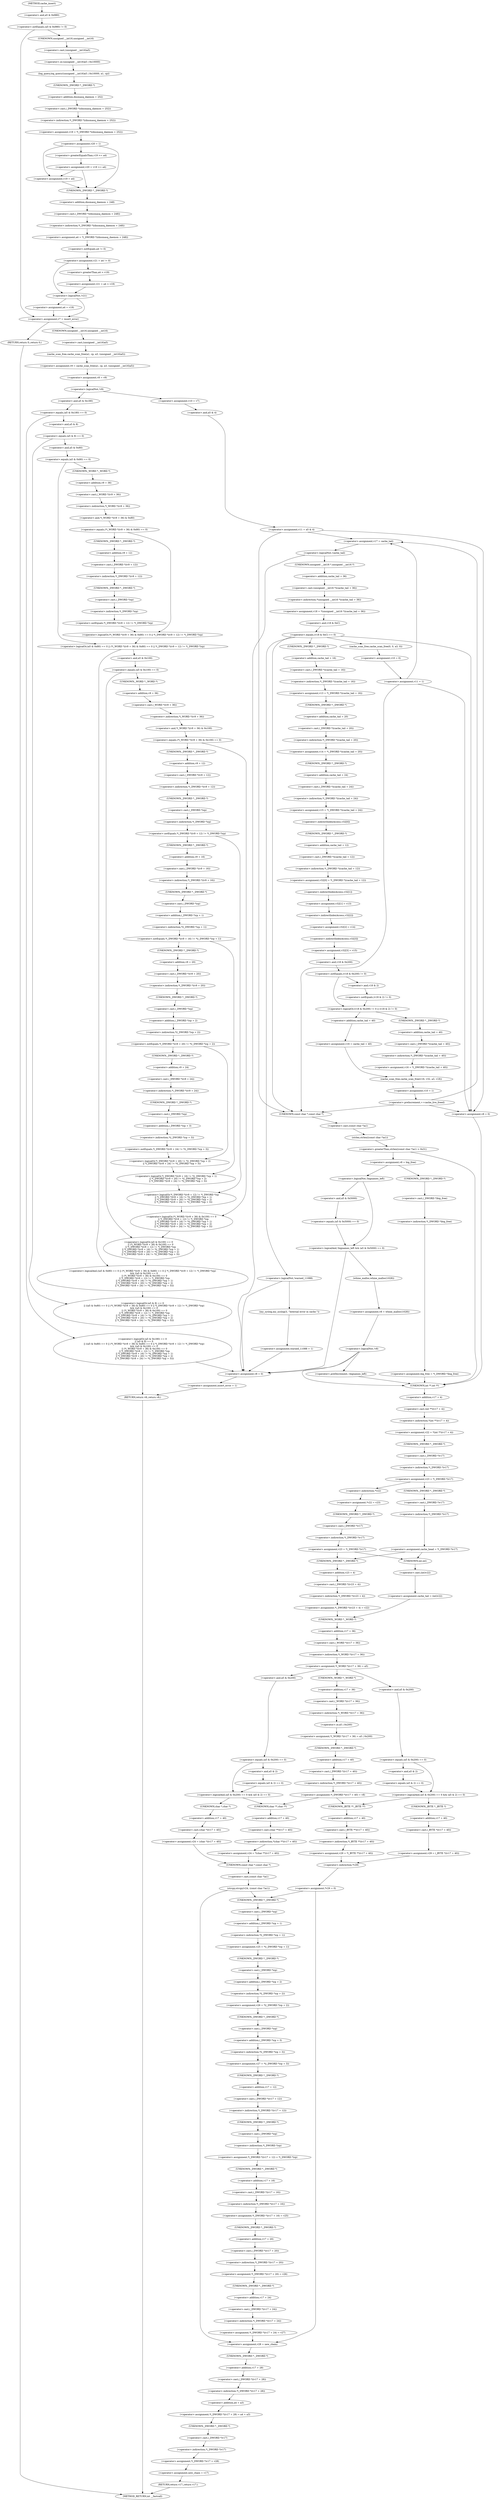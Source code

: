 digraph cache_insert {  
"1000155" [label = "(<operator>.notEquals,(a5 & 0x980) != 0)" ]
"1000156" [label = "(<operator>.and,a5 & 0x980)" ]
"1000161" [label = "(log_query,log_query((unsigned __int16)a5 | 0x10000, a1, cp))" ]
"1000162" [label = "(<operator>.or,(unsigned __int16)a5 | 0x10000)" ]
"1000163" [label = "(<operator>.cast,(unsigned __int16)a5)" ]
"1000164" [label = "(UNKNOWN,unsigned __int16,unsigned __int16)" ]
"1000169" [label = "(<operator>.assignment,v19 = *(_DWORD *)(dnsmasq_daemon + 252))" ]
"1000171" [label = "(<operator>.indirection,*(_DWORD *)(dnsmasq_daemon + 252))" ]
"1000172" [label = "(<operator>.cast,(_DWORD *)(dnsmasq_daemon + 252))" ]
"1000173" [label = "(UNKNOWN,_DWORD *,_DWORD *)" ]
"1000174" [label = "(<operator>.addition,dnsmasq_daemon + 252)" ]
"1000177" [label = "(<operator>.assignment,v20 = 1)" ]
"1000182" [label = "(<operator>.assignment,v20 = v19 >= a4)" ]
"1000184" [label = "(<operator>.greaterEqualsThan,v19 >= a4)" ]
"1000189" [label = "(<operator>.assignment,v19 = a4)" ]
"1000192" [label = "(<operator>.assignment,a4 = *(_DWORD *)(dnsmasq_daemon + 248))" ]
"1000194" [label = "(<operator>.indirection,*(_DWORD *)(dnsmasq_daemon + 248))" ]
"1000195" [label = "(<operator>.cast,(_DWORD *)(dnsmasq_daemon + 248))" ]
"1000196" [label = "(UNKNOWN,_DWORD *,_DWORD *)" ]
"1000197" [label = "(<operator>.addition,dnsmasq_daemon + 248)" ]
"1000200" [label = "(<operator>.assignment,v21 = a4 != 0)" ]
"1000202" [label = "(<operator>.notEquals,a4 != 0)" ]
"1000207" [label = "(<operator>.assignment,v21 = a4 > v19)" ]
"1000209" [label = "(<operator>.greaterThan,a4 > v19)" ]
"1000213" [label = "(<operator>.logicalNot,!v21)" ]
"1000215" [label = "(<operator>.assignment,a4 = v19)" ]
"1000218" [label = "(<operator>.assignment,v7 = insert_error)" ]
"1000223" [label = "(RETURN,return 0;,return 0;)" ]
"1000225" [label = "(<operator>.assignment,v9 = cache_scan_free(a1, cp, a3, (unsigned __int16)a5))" ]
"1000227" [label = "(cache_scan_free,cache_scan_free(a1, cp, a3, (unsigned __int16)a5))" ]
"1000231" [label = "(<operator>.cast,(unsigned __int16)a5)" ]
"1000232" [label = "(UNKNOWN,unsigned __int16,unsigned __int16)" ]
"1000234" [label = "(<operator>.assignment,v8 = v9)" ]
"1000238" [label = "(<operator>.logicalNot,!v9)" ]
"1000241" [label = "(<operator>.assignment,v10 = v7)" ]
"1000244" [label = "(<operator>.assignment,v11 = a5 & 4)" ]
"1000246" [label = "(<operator>.and,a5 & 4)" ]
"1000252" [label = "(<operator>.assignment,v17 = cache_tail)" ]
"1000256" [label = "(<operator>.logicalNot,!cache_tail)" ]
"1000259" [label = "(<operator>.assignment,v18 = *(unsigned __int16 *)(cache_tail + 36))" ]
"1000261" [label = "(<operator>.indirection,*(unsigned __int16 *)(cache_tail + 36))" ]
"1000262" [label = "(<operator>.cast,(unsigned __int16 *)(cache_tail + 36))" ]
"1000263" [label = "(UNKNOWN,unsigned __int16 *,unsigned __int16 *)" ]
"1000264" [label = "(<operator>.addition,cache_tail + 36)" ]
"1000268" [label = "(<operator>.equals,(v18 & 0xC) == 0)" ]
"1000269" [label = "(<operator>.and,v18 & 0xC)" ]
"1000278" [label = "(<operator>.logicalNot,!warned_11088)" ]
"1000281" [label = "(my_syslog,my_syslog(3, \"Internal error in cache.\"))" ]
"1000284" [label = "(<operator>.assignment,warned_11088 = 1)" ]
"1000291" [label = "(<operator>.assignment,v13 = *(_DWORD *)(cache_tail + 16))" ]
"1000293" [label = "(<operator>.indirection,*(_DWORD *)(cache_tail + 16))" ]
"1000294" [label = "(<operator>.cast,(_DWORD *)(cache_tail + 16))" ]
"1000295" [label = "(UNKNOWN,_DWORD *,_DWORD *)" ]
"1000296" [label = "(<operator>.addition,cache_tail + 16)" ]
"1000299" [label = "(<operator>.assignment,v14 = *(_DWORD *)(cache_tail + 20))" ]
"1000301" [label = "(<operator>.indirection,*(_DWORD *)(cache_tail + 20))" ]
"1000302" [label = "(<operator>.cast,(_DWORD *)(cache_tail + 20))" ]
"1000303" [label = "(UNKNOWN,_DWORD *,_DWORD *)" ]
"1000304" [label = "(<operator>.addition,cache_tail + 20)" ]
"1000307" [label = "(<operator>.assignment,v15 = *(_DWORD *)(cache_tail + 24))" ]
"1000309" [label = "(<operator>.indirection,*(_DWORD *)(cache_tail + 24))" ]
"1000310" [label = "(<operator>.cast,(_DWORD *)(cache_tail + 24))" ]
"1000311" [label = "(UNKNOWN,_DWORD *,_DWORD *)" ]
"1000312" [label = "(<operator>.addition,cache_tail + 24)" ]
"1000315" [label = "(<operator>.assignment,v32[0] = *(_DWORD *)(cache_tail + 12))" ]
"1000316" [label = "(<operator>.indirectIndexAccess,v32[0])" ]
"1000319" [label = "(<operator>.indirection,*(_DWORD *)(cache_tail + 12))" ]
"1000320" [label = "(<operator>.cast,(_DWORD *)(cache_tail + 12))" ]
"1000321" [label = "(UNKNOWN,_DWORD *,_DWORD *)" ]
"1000322" [label = "(<operator>.addition,cache_tail + 12)" ]
"1000325" [label = "(<operator>.assignment,v32[1] = v13)" ]
"1000326" [label = "(<operator>.indirectIndexAccess,v32[1])" ]
"1000330" [label = "(<operator>.assignment,v32[2] = v14)" ]
"1000331" [label = "(<operator>.indirectIndexAccess,v32[2])" ]
"1000335" [label = "(<operator>.assignment,v32[3] = v15)" ]
"1000336" [label = "(<operator>.indirectIndexAccess,v32[3])" ]
"1000341" [label = "(<operator>.logicalOr,(v18 & 0x200) != 0 || (v18 & 2) != 0)" ]
"1000342" [label = "(<operator>.notEquals,(v18 & 0x200) != 0)" ]
"1000343" [label = "(<operator>.and,v18 & 0x200)" ]
"1000347" [label = "(<operator>.notEquals,(v18 & 2) != 0)" ]
"1000348" [label = "(<operator>.and,v18 & 2)" ]
"1000352" [label = "(<operator>.assignment,v16 = *(_DWORD *)(cache_tail + 40))" ]
"1000354" [label = "(<operator>.indirection,*(_DWORD *)(cache_tail + 40))" ]
"1000355" [label = "(<operator>.cast,(_DWORD *)(cache_tail + 40))" ]
"1000356" [label = "(UNKNOWN,_DWORD *,_DWORD *)" ]
"1000357" [label = "(<operator>.addition,cache_tail + 40)" ]
"1000361" [label = "(<operator>.assignment,v16 = cache_tail + 40)" ]
"1000363" [label = "(<operator>.addition,cache_tail + 40)" ]
"1000366" [label = "(cache_scan_free,cache_scan_free(v16, v32, a3, v18))" ]
"1000371" [label = "(<operator>.assignment,v10 = 1)" ]
"1000374" [label = "(<operator>.preIncrement,++cache_live_freed)" ]
"1000378" [label = "(cache_scan_free,cache_scan_free(0, 0, a3, 0))" ]
"1000383" [label = "(<operator>.assignment,v10 = 0)" ]
"1000386" [label = "(<operator>.assignment,v11 = 1)" ]
"1000393" [label = "(<operator>.greaterThan,strlen((const char *)a1) > 0x31)" ]
"1000394" [label = "(strlen,strlen((const char *)a1))" ]
"1000395" [label = "(<operator>.cast,(const char *)a1)" ]
"1000396" [label = "(UNKNOWN,const char *,const char *)" ]
"1000400" [label = "(<operator>.assignment,v8 = big_free)" ]
"1000406" [label = "(<operator>.assignment,big_free = *(_DWORD *)big_free)" ]
"1000408" [label = "(<operator>.indirection,*(_DWORD *)big_free)" ]
"1000409" [label = "(<operator>.cast,(_DWORD *)big_free)" ]
"1000410" [label = "(UNKNOWN,_DWORD *,_DWORD *)" ]
"1000415" [label = "(<operator>.logicalAnd,!bignames_left && (a5 & 0x5000) == 0)" ]
"1000416" [label = "(<operator>.logicalNot,!bignames_left)" ]
"1000418" [label = "(<operator>.equals,(a5 & 0x5000) == 0)" ]
"1000419" [label = "(<operator>.and,a5 & 0x5000)" ]
"1000424" [label = "(<operator>.assignment,v8 = whine_malloc(1028))" ]
"1000426" [label = "(whine_malloc,whine_malloc(1028))" ]
"1000429" [label = "(<operator>.logicalNot,!v8)" ]
"1000434" [label = "(<operator>.preDecrement,--bignames_left)" ]
"1000438" [label = "(<operator>.assignment,v8 = 0)" ]
"1000441" [label = "(<operator>.assignment,v22 = *(int **)(v17 + 4))" ]
"1000443" [label = "(<operator>.indirection,*(int **)(v17 + 4))" ]
"1000444" [label = "(<operator>.cast,(int **)(v17 + 4))" ]
"1000445" [label = "(UNKNOWN,int **,int **)" ]
"1000446" [label = "(<operator>.addition,v17 + 4)" ]
"1000449" [label = "(<operator>.assignment,v23 = *(_DWORD *)v17)" ]
"1000451" [label = "(<operator>.indirection,*(_DWORD *)v17)" ]
"1000452" [label = "(<operator>.cast,(_DWORD *)v17)" ]
"1000453" [label = "(UNKNOWN,_DWORD *,_DWORD *)" ]
"1000458" [label = "(<operator>.assignment,*v22 = v23)" ]
"1000459" [label = "(<operator>.indirection,*v22)" ]
"1000462" [label = "(<operator>.assignment,v23 = *(_DWORD *)v17)" ]
"1000464" [label = "(<operator>.indirection,*(_DWORD *)v17)" ]
"1000465" [label = "(<operator>.cast,(_DWORD *)v17)" ]
"1000466" [label = "(UNKNOWN,_DWORD *,_DWORD *)" ]
"1000470" [label = "(<operator>.assignment,cache_head = *(_DWORD *)v17)" ]
"1000472" [label = "(<operator>.indirection,*(_DWORD *)v17)" ]
"1000473" [label = "(<operator>.cast,(_DWORD *)v17)" ]
"1000474" [label = "(UNKNOWN,_DWORD *,_DWORD *)" ]
"1000478" [label = "(<operator>.assignment,*(_DWORD *)(v23 + 4) = v22)" ]
"1000479" [label = "(<operator>.indirection,*(_DWORD *)(v23 + 4))" ]
"1000480" [label = "(<operator>.cast,(_DWORD *)(v23 + 4))" ]
"1000481" [label = "(UNKNOWN,_DWORD *,_DWORD *)" ]
"1000482" [label = "(<operator>.addition,v23 + 4)" ]
"1000487" [label = "(<operator>.assignment,cache_tail = (int)v22)" ]
"1000489" [label = "(<operator>.cast,(int)v22)" ]
"1000490" [label = "(UNKNOWN,int,int)" ]
"1000492" [label = "(<operator>.assignment,*(_WORD *)(v17 + 36) = a5)" ]
"1000493" [label = "(<operator>.indirection,*(_WORD *)(v17 + 36))" ]
"1000494" [label = "(<operator>.cast,(_WORD *)(v17 + 36))" ]
"1000495" [label = "(UNKNOWN,_WORD *,_WORD *)" ]
"1000496" [label = "(<operator>.addition,v17 + 36)" ]
"1000503" [label = "(<operator>.assignment,*(_WORD *)(v17 + 36) = a5 | 0x200)" ]
"1000504" [label = "(<operator>.indirection,*(_WORD *)(v17 + 36))" ]
"1000505" [label = "(<operator>.cast,(_WORD *)(v17 + 36))" ]
"1000506" [label = "(UNKNOWN,_WORD *,_WORD *)" ]
"1000507" [label = "(<operator>.addition,v17 + 36)" ]
"1000510" [label = "(<operator>.or,a5 | 0x200)" ]
"1000513" [label = "(<operator>.assignment,*(_DWORD *)(v17 + 40) = v8)" ]
"1000514" [label = "(<operator>.indirection,*(_DWORD *)(v17 + 40))" ]
"1000515" [label = "(<operator>.cast,(_DWORD *)(v17 + 40))" ]
"1000516" [label = "(UNKNOWN,_DWORD *,_DWORD *)" ]
"1000517" [label = "(<operator>.addition,v17 + 40)" ]
"1000530" [label = "(<operator>.logicalAnd,(a5 & 0x200) == 0 && (a5 & 2) == 0)" ]
"1000531" [label = "(<operator>.equals,(a5 & 0x200) == 0)" ]
"1000532" [label = "(<operator>.and,a5 & 0x200)" ]
"1000536" [label = "(<operator>.equals,(a5 & 2) == 0)" ]
"1000537" [label = "(<operator>.and,a5 & 2)" ]
"1000542" [label = "(<operator>.assignment,v24 = (char *)(v17 + 40))" ]
"1000544" [label = "(<operator>.cast,(char *)(v17 + 40))" ]
"1000545" [label = "(UNKNOWN,char *,char *)" ]
"1000546" [label = "(<operator>.addition,v17 + 40)" ]
"1000551" [label = "(<operator>.assignment,v24 = *(char **)(v17 + 40))" ]
"1000553" [label = "(<operator>.indirection,*(char **)(v17 + 40))" ]
"1000554" [label = "(<operator>.cast,(char **)(v17 + 40))" ]
"1000555" [label = "(UNKNOWN,char **,char **)" ]
"1000556" [label = "(<operator>.addition,v17 + 40)" ]
"1000560" [label = "(strcpy,strcpy(v24, (const char *)a1))" ]
"1000562" [label = "(<operator>.cast,(const char *)a1)" ]
"1000563" [label = "(UNKNOWN,const char *,const char *)" ]
"1000569" [label = "(<operator>.assignment,v25 = *((_DWORD *)cp + 1))" ]
"1000571" [label = "(<operator>.indirection,*((_DWORD *)cp + 1))" ]
"1000572" [label = "(<operator>.addition,(_DWORD *)cp + 1)" ]
"1000573" [label = "(<operator>.cast,(_DWORD *)cp)" ]
"1000574" [label = "(UNKNOWN,_DWORD *,_DWORD *)" ]
"1000577" [label = "(<operator>.assignment,v26 = *((_DWORD *)cp + 2))" ]
"1000579" [label = "(<operator>.indirection,*((_DWORD *)cp + 2))" ]
"1000580" [label = "(<operator>.addition,(_DWORD *)cp + 2)" ]
"1000581" [label = "(<operator>.cast,(_DWORD *)cp)" ]
"1000582" [label = "(UNKNOWN,_DWORD *,_DWORD *)" ]
"1000585" [label = "(<operator>.assignment,v27 = *((_DWORD *)cp + 3))" ]
"1000587" [label = "(<operator>.indirection,*((_DWORD *)cp + 3))" ]
"1000588" [label = "(<operator>.addition,(_DWORD *)cp + 3)" ]
"1000589" [label = "(<operator>.cast,(_DWORD *)cp)" ]
"1000590" [label = "(UNKNOWN,_DWORD *,_DWORD *)" ]
"1000593" [label = "(<operator>.assignment,*(_DWORD *)(v17 + 12) = *(_DWORD *)cp)" ]
"1000594" [label = "(<operator>.indirection,*(_DWORD *)(v17 + 12))" ]
"1000595" [label = "(<operator>.cast,(_DWORD *)(v17 + 12))" ]
"1000596" [label = "(UNKNOWN,_DWORD *,_DWORD *)" ]
"1000597" [label = "(<operator>.addition,v17 + 12)" ]
"1000600" [label = "(<operator>.indirection,*(_DWORD *)cp)" ]
"1000601" [label = "(<operator>.cast,(_DWORD *)cp)" ]
"1000602" [label = "(UNKNOWN,_DWORD *,_DWORD *)" ]
"1000604" [label = "(<operator>.assignment,*(_DWORD *)(v17 + 16) = v25)" ]
"1000605" [label = "(<operator>.indirection,*(_DWORD *)(v17 + 16))" ]
"1000606" [label = "(<operator>.cast,(_DWORD *)(v17 + 16))" ]
"1000607" [label = "(UNKNOWN,_DWORD *,_DWORD *)" ]
"1000608" [label = "(<operator>.addition,v17 + 16)" ]
"1000612" [label = "(<operator>.assignment,*(_DWORD *)(v17 + 20) = v26)" ]
"1000613" [label = "(<operator>.indirection,*(_DWORD *)(v17 + 20))" ]
"1000614" [label = "(<operator>.cast,(_DWORD *)(v17 + 20))" ]
"1000615" [label = "(UNKNOWN,_DWORD *,_DWORD *)" ]
"1000616" [label = "(<operator>.addition,v17 + 20)" ]
"1000620" [label = "(<operator>.assignment,*(_DWORD *)(v17 + 24) = v27)" ]
"1000621" [label = "(<operator>.indirection,*(_DWORD *)(v17 + 24))" ]
"1000622" [label = "(<operator>.cast,(_DWORD *)(v17 + 24))" ]
"1000623" [label = "(UNKNOWN,_DWORD *,_DWORD *)" ]
"1000624" [label = "(<operator>.addition,v17 + 24)" ]
"1000628" [label = "(<operator>.assignment,v28 = new_chain)" ]
"1000631" [label = "(<operator>.assignment,*(_DWORD *)(v17 + 28) = a4 + a3)" ]
"1000632" [label = "(<operator>.indirection,*(_DWORD *)(v17 + 28))" ]
"1000633" [label = "(<operator>.cast,(_DWORD *)(v17 + 28))" ]
"1000634" [label = "(UNKNOWN,_DWORD *,_DWORD *)" ]
"1000635" [label = "(<operator>.addition,v17 + 28)" ]
"1000638" [label = "(<operator>.addition,a4 + a3)" ]
"1000641" [label = "(<operator>.assignment,*(_DWORD *)v17 = v28)" ]
"1000642" [label = "(<operator>.indirection,*(_DWORD *)v17)" ]
"1000643" [label = "(<operator>.cast,(_DWORD *)v17)" ]
"1000644" [label = "(UNKNOWN,_DWORD *,_DWORD *)" ]
"1000647" [label = "(<operator>.assignment,new_chain = v17)" ]
"1000650" [label = "(RETURN,return v17;,return v17;)" ]
"1000653" [label = "(<operator>.logicalAnd,(a5 & 0x200) == 0 && (a5 & 2) == 0)" ]
"1000654" [label = "(<operator>.equals,(a5 & 0x200) == 0)" ]
"1000655" [label = "(<operator>.and,a5 & 0x200)" ]
"1000659" [label = "(<operator>.equals,(a5 & 2) == 0)" ]
"1000660" [label = "(<operator>.and,a5 & 2)" ]
"1000665" [label = "(<operator>.assignment,v29 = (_BYTE *)(v17 + 40))" ]
"1000667" [label = "(<operator>.cast,(_BYTE *)(v17 + 40))" ]
"1000668" [label = "(UNKNOWN,_BYTE *,_BYTE *)" ]
"1000669" [label = "(<operator>.addition,v17 + 40)" ]
"1000673" [label = "(<operator>.assignment,*v29 = 0)" ]
"1000674" [label = "(<operator>.indirection,*v29)" ]
"1000678" [label = "(<operator>.assignment,v29 = *(_BYTE **)(v17 + 40))" ]
"1000680" [label = "(<operator>.indirection,*(_BYTE **)(v17 + 40))" ]
"1000681" [label = "(<operator>.cast,(_BYTE **)(v17 + 40))" ]
"1000682" [label = "(UNKNOWN,_BYTE **,_BYTE **)" ]
"1000683" [label = "(<operator>.addition,v17 + 40)" ]
"1000688" [label = "(<operator>.logicalOr,(a5 & 0x180) == 0\n    || (a5 & 8) == 0\n    || ((a5 & 0x80) == 0 || (*(_WORD *)(v9 + 36) & 0x80) == 0 || *(_DWORD *)(v9 + 12) != *(_DWORD *)cp)\n    && ((a5 & 0x100) == 0\n     || (*(_WORD *)(v9 + 36) & 0x100) == 0\n     || *(_DWORD *)(v9 + 12) != *(_DWORD *)cp\n     || *(_DWORD *)(v9 + 16) != *((_DWORD *)cp + 1)\n     || *(_DWORD *)(v9 + 20) != *((_DWORD *)cp + 2)\n     || *(_DWORD *)(v9 + 24) != *((_DWORD *)cp + 3)))" ]
"1000689" [label = "(<operator>.equals,(a5 & 0x180) == 0)" ]
"1000690" [label = "(<operator>.and,a5 & 0x180)" ]
"1000694" [label = "(<operator>.logicalOr,(a5 & 8) == 0\n    || ((a5 & 0x80) == 0 || (*(_WORD *)(v9 + 36) & 0x80) == 0 || *(_DWORD *)(v9 + 12) != *(_DWORD *)cp)\n    && ((a5 & 0x100) == 0\n     || (*(_WORD *)(v9 + 36) & 0x100) == 0\n     || *(_DWORD *)(v9 + 12) != *(_DWORD *)cp\n     || *(_DWORD *)(v9 + 16) != *((_DWORD *)cp + 1)\n     || *(_DWORD *)(v9 + 20) != *((_DWORD *)cp + 2)\n     || *(_DWORD *)(v9 + 24) != *((_DWORD *)cp + 3)))" ]
"1000695" [label = "(<operator>.equals,(a5 & 8) == 0)" ]
"1000696" [label = "(<operator>.and,a5 & 8)" ]
"1000700" [label = "(<operator>.logicalAnd,((a5 & 0x80) == 0 || (*(_WORD *)(v9 + 36) & 0x80) == 0 || *(_DWORD *)(v9 + 12) != *(_DWORD *)cp)\n    && ((a5 & 0x100) == 0\n     || (*(_WORD *)(v9 + 36) & 0x100) == 0\n     || *(_DWORD *)(v9 + 12) != *(_DWORD *)cp\n     || *(_DWORD *)(v9 + 16) != *((_DWORD *)cp + 1)\n     || *(_DWORD *)(v9 + 20) != *((_DWORD *)cp + 2)\n     || *(_DWORD *)(v9 + 24) != *((_DWORD *)cp + 3)))" ]
"1000701" [label = "(<operator>.logicalOr,(a5 & 0x80) == 0 || (*(_WORD *)(v9 + 36) & 0x80) == 0 || *(_DWORD *)(v9 + 12) != *(_DWORD *)cp)" ]
"1000702" [label = "(<operator>.equals,(a5 & 0x80) == 0)" ]
"1000703" [label = "(<operator>.and,a5 & 0x80)" ]
"1000707" [label = "(<operator>.logicalOr,(*(_WORD *)(v9 + 36) & 0x80) == 0 || *(_DWORD *)(v9 + 12) != *(_DWORD *)cp)" ]
"1000708" [label = "(<operator>.equals,(*(_WORD *)(v9 + 36) & 0x80) == 0)" ]
"1000709" [label = "(<operator>.and,*(_WORD *)(v9 + 36) & 0x80)" ]
"1000710" [label = "(<operator>.indirection,*(_WORD *)(v9 + 36))" ]
"1000711" [label = "(<operator>.cast,(_WORD *)(v9 + 36))" ]
"1000712" [label = "(UNKNOWN,_WORD *,_WORD *)" ]
"1000713" [label = "(<operator>.addition,v9 + 36)" ]
"1000718" [label = "(<operator>.notEquals,*(_DWORD *)(v9 + 12) != *(_DWORD *)cp)" ]
"1000719" [label = "(<operator>.indirection,*(_DWORD *)(v9 + 12))" ]
"1000720" [label = "(<operator>.cast,(_DWORD *)(v9 + 12))" ]
"1000721" [label = "(UNKNOWN,_DWORD *,_DWORD *)" ]
"1000722" [label = "(<operator>.addition,v9 + 12)" ]
"1000725" [label = "(<operator>.indirection,*(_DWORD *)cp)" ]
"1000726" [label = "(<operator>.cast,(_DWORD *)cp)" ]
"1000727" [label = "(UNKNOWN,_DWORD *,_DWORD *)" ]
"1000729" [label = "(<operator>.logicalOr,(a5 & 0x100) == 0\n     || (*(_WORD *)(v9 + 36) & 0x100) == 0\n     || *(_DWORD *)(v9 + 12) != *(_DWORD *)cp\n     || *(_DWORD *)(v9 + 16) != *((_DWORD *)cp + 1)\n     || *(_DWORD *)(v9 + 20) != *((_DWORD *)cp + 2)\n     || *(_DWORD *)(v9 + 24) != *((_DWORD *)cp + 3))" ]
"1000730" [label = "(<operator>.equals,(a5 & 0x100) == 0)" ]
"1000731" [label = "(<operator>.and,a5 & 0x100)" ]
"1000735" [label = "(<operator>.logicalOr,(*(_WORD *)(v9 + 36) & 0x100) == 0\n     || *(_DWORD *)(v9 + 12) != *(_DWORD *)cp\n     || *(_DWORD *)(v9 + 16) != *((_DWORD *)cp + 1)\n     || *(_DWORD *)(v9 + 20) != *((_DWORD *)cp + 2)\n     || *(_DWORD *)(v9 + 24) != *((_DWORD *)cp + 3))" ]
"1000736" [label = "(<operator>.equals,(*(_WORD *)(v9 + 36) & 0x100) == 0)" ]
"1000737" [label = "(<operator>.and,*(_WORD *)(v9 + 36) & 0x100)" ]
"1000738" [label = "(<operator>.indirection,*(_WORD *)(v9 + 36))" ]
"1000739" [label = "(<operator>.cast,(_WORD *)(v9 + 36))" ]
"1000740" [label = "(UNKNOWN,_WORD *,_WORD *)" ]
"1000741" [label = "(<operator>.addition,v9 + 36)" ]
"1000746" [label = "(<operator>.logicalOr,*(_DWORD *)(v9 + 12) != *(_DWORD *)cp\n     || *(_DWORD *)(v9 + 16) != *((_DWORD *)cp + 1)\n     || *(_DWORD *)(v9 + 20) != *((_DWORD *)cp + 2)\n     || *(_DWORD *)(v9 + 24) != *((_DWORD *)cp + 3))" ]
"1000747" [label = "(<operator>.notEquals,*(_DWORD *)(v9 + 12) != *(_DWORD *)cp)" ]
"1000748" [label = "(<operator>.indirection,*(_DWORD *)(v9 + 12))" ]
"1000749" [label = "(<operator>.cast,(_DWORD *)(v9 + 12))" ]
"1000750" [label = "(UNKNOWN,_DWORD *,_DWORD *)" ]
"1000751" [label = "(<operator>.addition,v9 + 12)" ]
"1000754" [label = "(<operator>.indirection,*(_DWORD *)cp)" ]
"1000755" [label = "(<operator>.cast,(_DWORD *)cp)" ]
"1000756" [label = "(UNKNOWN,_DWORD *,_DWORD *)" ]
"1000758" [label = "(<operator>.logicalOr,*(_DWORD *)(v9 + 16) != *((_DWORD *)cp + 1)\n     || *(_DWORD *)(v9 + 20) != *((_DWORD *)cp + 2)\n     || *(_DWORD *)(v9 + 24) != *((_DWORD *)cp + 3))" ]
"1000759" [label = "(<operator>.notEquals,*(_DWORD *)(v9 + 16) != *((_DWORD *)cp + 1))" ]
"1000760" [label = "(<operator>.indirection,*(_DWORD *)(v9 + 16))" ]
"1000761" [label = "(<operator>.cast,(_DWORD *)(v9 + 16))" ]
"1000762" [label = "(UNKNOWN,_DWORD *,_DWORD *)" ]
"1000763" [label = "(<operator>.addition,v9 + 16)" ]
"1000766" [label = "(<operator>.indirection,*((_DWORD *)cp + 1))" ]
"1000767" [label = "(<operator>.addition,(_DWORD *)cp + 1)" ]
"1000768" [label = "(<operator>.cast,(_DWORD *)cp)" ]
"1000769" [label = "(UNKNOWN,_DWORD *,_DWORD *)" ]
"1000772" [label = "(<operator>.logicalOr,*(_DWORD *)(v9 + 20) != *((_DWORD *)cp + 2)\n     || *(_DWORD *)(v9 + 24) != *((_DWORD *)cp + 3))" ]
"1000773" [label = "(<operator>.notEquals,*(_DWORD *)(v9 + 20) != *((_DWORD *)cp + 2))" ]
"1000774" [label = "(<operator>.indirection,*(_DWORD *)(v9 + 20))" ]
"1000775" [label = "(<operator>.cast,(_DWORD *)(v9 + 20))" ]
"1000776" [label = "(UNKNOWN,_DWORD *,_DWORD *)" ]
"1000777" [label = "(<operator>.addition,v9 + 20)" ]
"1000780" [label = "(<operator>.indirection,*((_DWORD *)cp + 2))" ]
"1000781" [label = "(<operator>.addition,(_DWORD *)cp + 2)" ]
"1000782" [label = "(<operator>.cast,(_DWORD *)cp)" ]
"1000783" [label = "(UNKNOWN,_DWORD *,_DWORD *)" ]
"1000786" [label = "(<operator>.notEquals,*(_DWORD *)(v9 + 24) != *((_DWORD *)cp + 3))" ]
"1000787" [label = "(<operator>.indirection,*(_DWORD *)(v9 + 24))" ]
"1000788" [label = "(<operator>.cast,(_DWORD *)(v9 + 24))" ]
"1000789" [label = "(UNKNOWN,_DWORD *,_DWORD *)" ]
"1000790" [label = "(<operator>.addition,v9 + 24)" ]
"1000793" [label = "(<operator>.indirection,*((_DWORD *)cp + 3))" ]
"1000794" [label = "(<operator>.addition,(_DWORD *)cp + 3)" ]
"1000795" [label = "(<operator>.cast,(_DWORD *)cp)" ]
"1000796" [label = "(UNKNOWN,_DWORD *,_DWORD *)" ]
"1000801" [label = "(<operator>.assignment,v8 = 0)" ]
"1000804" [label = "(<operator>.assignment,insert_error = 1)" ]
"1000807" [label = "(RETURN,return v8;,return v8;)" ]
"1000124" [label = "(METHOD,cache_insert)" ]
"1000809" [label = "(METHOD_RETURN,int __fastcall)" ]
  "1000155" -> "1000164" 
  "1000155" -> "1000218" 
  "1000156" -> "1000155" 
  "1000161" -> "1000173" 
  "1000162" -> "1000161" 
  "1000163" -> "1000162" 
  "1000164" -> "1000163" 
  "1000169" -> "1000177" 
  "1000171" -> "1000169" 
  "1000172" -> "1000171" 
  "1000173" -> "1000174" 
  "1000174" -> "1000172" 
  "1000177" -> "1000184" 
  "1000177" -> "1000189" 
  "1000177" -> "1000196" 
  "1000182" -> "1000189" 
  "1000182" -> "1000196" 
  "1000184" -> "1000182" 
  "1000189" -> "1000196" 
  "1000192" -> "1000202" 
  "1000194" -> "1000192" 
  "1000195" -> "1000194" 
  "1000196" -> "1000197" 
  "1000197" -> "1000195" 
  "1000200" -> "1000209" 
  "1000200" -> "1000213" 
  "1000202" -> "1000200" 
  "1000207" -> "1000213" 
  "1000209" -> "1000207" 
  "1000213" -> "1000215" 
  "1000213" -> "1000218" 
  "1000215" -> "1000218" 
  "1000218" -> "1000223" 
  "1000218" -> "1000232" 
  "1000223" -> "1000809" 
  "1000225" -> "1000234" 
  "1000227" -> "1000225" 
  "1000231" -> "1000227" 
  "1000232" -> "1000231" 
  "1000234" -> "1000238" 
  "1000238" -> "1000241" 
  "1000238" -> "1000690" 
  "1000241" -> "1000246" 
  "1000244" -> "1000252" 
  "1000244" -> "1000396" 
  "1000244" -> "1000438" 
  "1000246" -> "1000244" 
  "1000252" -> "1000256" 
  "1000256" -> "1000801" 
  "1000256" -> "1000263" 
  "1000259" -> "1000269" 
  "1000261" -> "1000259" 
  "1000262" -> "1000261" 
  "1000263" -> "1000264" 
  "1000264" -> "1000262" 
  "1000268" -> "1000396" 
  "1000268" -> "1000438" 
  "1000268" -> "1000278" 
  "1000268" -> "1000295" 
  "1000268" -> "1000378" 
  "1000269" -> "1000268" 
  "1000278" -> "1000281" 
  "1000278" -> "1000801" 
  "1000281" -> "1000284" 
  "1000284" -> "1000801" 
  "1000291" -> "1000303" 
  "1000293" -> "1000291" 
  "1000294" -> "1000293" 
  "1000295" -> "1000296" 
  "1000296" -> "1000294" 
  "1000299" -> "1000311" 
  "1000301" -> "1000299" 
  "1000302" -> "1000301" 
  "1000303" -> "1000304" 
  "1000304" -> "1000302" 
  "1000307" -> "1000316" 
  "1000309" -> "1000307" 
  "1000310" -> "1000309" 
  "1000311" -> "1000312" 
  "1000312" -> "1000310" 
  "1000315" -> "1000326" 
  "1000316" -> "1000321" 
  "1000319" -> "1000315" 
  "1000320" -> "1000319" 
  "1000321" -> "1000322" 
  "1000322" -> "1000320" 
  "1000325" -> "1000331" 
  "1000326" -> "1000325" 
  "1000330" -> "1000336" 
  "1000331" -> "1000330" 
  "1000335" -> "1000343" 
  "1000336" -> "1000335" 
  "1000341" -> "1000356" 
  "1000341" -> "1000363" 
  "1000342" -> "1000341" 
  "1000342" -> "1000348" 
  "1000343" -> "1000342" 
  "1000347" -> "1000341" 
  "1000348" -> "1000347" 
  "1000352" -> "1000366" 
  "1000354" -> "1000352" 
  "1000355" -> "1000354" 
  "1000356" -> "1000357" 
  "1000357" -> "1000355" 
  "1000361" -> "1000366" 
  "1000363" -> "1000361" 
  "1000366" -> "1000371" 
  "1000371" -> "1000374" 
  "1000374" -> "1000252" 
  "1000374" -> "1000396" 
  "1000374" -> "1000438" 
  "1000378" -> "1000383" 
  "1000383" -> "1000386" 
  "1000386" -> "1000252" 
  "1000386" -> "1000396" 
  "1000386" -> "1000438" 
  "1000393" -> "1000400" 
  "1000393" -> "1000445" 
  "1000394" -> "1000393" 
  "1000395" -> "1000394" 
  "1000396" -> "1000395" 
  "1000400" -> "1000410" 
  "1000400" -> "1000416" 
  "1000406" -> "1000445" 
  "1000408" -> "1000406" 
  "1000409" -> "1000408" 
  "1000410" -> "1000409" 
  "1000415" -> "1000801" 
  "1000415" -> "1000426" 
  "1000416" -> "1000415" 
  "1000416" -> "1000419" 
  "1000418" -> "1000415" 
  "1000419" -> "1000418" 
  "1000424" -> "1000429" 
  "1000426" -> "1000424" 
  "1000429" -> "1000801" 
  "1000429" -> "1000434" 
  "1000429" -> "1000445" 
  "1000434" -> "1000445" 
  "1000438" -> "1000445" 
  "1000441" -> "1000453" 
  "1000443" -> "1000441" 
  "1000444" -> "1000443" 
  "1000445" -> "1000446" 
  "1000446" -> "1000444" 
  "1000449" -> "1000459" 
  "1000449" -> "1000474" 
  "1000451" -> "1000449" 
  "1000452" -> "1000451" 
  "1000453" -> "1000452" 
  "1000458" -> "1000466" 
  "1000459" -> "1000458" 
  "1000462" -> "1000481" 
  "1000462" -> "1000490" 
  "1000464" -> "1000462" 
  "1000465" -> "1000464" 
  "1000466" -> "1000465" 
  "1000470" -> "1000481" 
  "1000470" -> "1000490" 
  "1000472" -> "1000470" 
  "1000473" -> "1000472" 
  "1000474" -> "1000473" 
  "1000478" -> "1000495" 
  "1000479" -> "1000478" 
  "1000480" -> "1000479" 
  "1000481" -> "1000482" 
  "1000482" -> "1000480" 
  "1000487" -> "1000495" 
  "1000489" -> "1000487" 
  "1000490" -> "1000489" 
  "1000492" -> "1000506" 
  "1000492" -> "1000532" 
  "1000492" -> "1000655" 
  "1000493" -> "1000492" 
  "1000494" -> "1000493" 
  "1000495" -> "1000496" 
  "1000496" -> "1000494" 
  "1000503" -> "1000516" 
  "1000504" -> "1000510" 
  "1000505" -> "1000504" 
  "1000506" -> "1000507" 
  "1000507" -> "1000505" 
  "1000510" -> "1000503" 
  "1000513" -> "1000555" 
  "1000513" -> "1000682" 
  "1000514" -> "1000513" 
  "1000515" -> "1000514" 
  "1000516" -> "1000517" 
  "1000517" -> "1000515" 
  "1000530" -> "1000545" 
  "1000530" -> "1000555" 
  "1000531" -> "1000530" 
  "1000531" -> "1000537" 
  "1000532" -> "1000531" 
  "1000536" -> "1000530" 
  "1000537" -> "1000536" 
  "1000542" -> "1000563" 
  "1000544" -> "1000542" 
  "1000545" -> "1000546" 
  "1000546" -> "1000544" 
  "1000551" -> "1000563" 
  "1000553" -> "1000551" 
  "1000554" -> "1000553" 
  "1000555" -> "1000556" 
  "1000556" -> "1000554" 
  "1000560" -> "1000574" 
  "1000560" -> "1000628" 
  "1000562" -> "1000560" 
  "1000563" -> "1000562" 
  "1000569" -> "1000582" 
  "1000571" -> "1000569" 
  "1000572" -> "1000571" 
  "1000573" -> "1000572" 
  "1000574" -> "1000573" 
  "1000577" -> "1000590" 
  "1000579" -> "1000577" 
  "1000580" -> "1000579" 
  "1000581" -> "1000580" 
  "1000582" -> "1000581" 
  "1000585" -> "1000596" 
  "1000587" -> "1000585" 
  "1000588" -> "1000587" 
  "1000589" -> "1000588" 
  "1000590" -> "1000589" 
  "1000593" -> "1000607" 
  "1000594" -> "1000602" 
  "1000595" -> "1000594" 
  "1000596" -> "1000597" 
  "1000597" -> "1000595" 
  "1000600" -> "1000593" 
  "1000601" -> "1000600" 
  "1000602" -> "1000601" 
  "1000604" -> "1000615" 
  "1000605" -> "1000604" 
  "1000606" -> "1000605" 
  "1000607" -> "1000608" 
  "1000608" -> "1000606" 
  "1000612" -> "1000623" 
  "1000613" -> "1000612" 
  "1000614" -> "1000613" 
  "1000615" -> "1000616" 
  "1000616" -> "1000614" 
  "1000620" -> "1000628" 
  "1000621" -> "1000620" 
  "1000622" -> "1000621" 
  "1000623" -> "1000624" 
  "1000624" -> "1000622" 
  "1000628" -> "1000634" 
  "1000631" -> "1000644" 
  "1000632" -> "1000638" 
  "1000633" -> "1000632" 
  "1000634" -> "1000635" 
  "1000635" -> "1000633" 
  "1000638" -> "1000631" 
  "1000641" -> "1000647" 
  "1000642" -> "1000641" 
  "1000643" -> "1000642" 
  "1000644" -> "1000643" 
  "1000647" -> "1000650" 
  "1000650" -> "1000809" 
  "1000653" -> "1000668" 
  "1000653" -> "1000682" 
  "1000654" -> "1000653" 
  "1000654" -> "1000660" 
  "1000655" -> "1000654" 
  "1000659" -> "1000653" 
  "1000660" -> "1000659" 
  "1000665" -> "1000674" 
  "1000667" -> "1000665" 
  "1000668" -> "1000669" 
  "1000669" -> "1000667" 
  "1000673" -> "1000574" 
  "1000673" -> "1000628" 
  "1000674" -> "1000673" 
  "1000678" -> "1000674" 
  "1000680" -> "1000678" 
  "1000681" -> "1000680" 
  "1000682" -> "1000683" 
  "1000683" -> "1000681" 
  "1000688" -> "1000801" 
  "1000688" -> "1000807" 
  "1000689" -> "1000688" 
  "1000689" -> "1000696" 
  "1000690" -> "1000689" 
  "1000694" -> "1000688" 
  "1000695" -> "1000694" 
  "1000695" -> "1000703" 
  "1000696" -> "1000695" 
  "1000700" -> "1000694" 
  "1000701" -> "1000700" 
  "1000701" -> "1000731" 
  "1000702" -> "1000712" 
  "1000702" -> "1000701" 
  "1000703" -> "1000702" 
  "1000707" -> "1000701" 
  "1000708" -> "1000721" 
  "1000708" -> "1000707" 
  "1000709" -> "1000708" 
  "1000710" -> "1000709" 
  "1000711" -> "1000710" 
  "1000712" -> "1000713" 
  "1000713" -> "1000711" 
  "1000718" -> "1000707" 
  "1000719" -> "1000727" 
  "1000720" -> "1000719" 
  "1000721" -> "1000722" 
  "1000722" -> "1000720" 
  "1000725" -> "1000718" 
  "1000726" -> "1000725" 
  "1000727" -> "1000726" 
  "1000729" -> "1000700" 
  "1000730" -> "1000740" 
  "1000730" -> "1000729" 
  "1000731" -> "1000730" 
  "1000735" -> "1000729" 
  "1000736" -> "1000750" 
  "1000736" -> "1000735" 
  "1000737" -> "1000736" 
  "1000738" -> "1000737" 
  "1000739" -> "1000738" 
  "1000740" -> "1000741" 
  "1000741" -> "1000739" 
  "1000746" -> "1000735" 
  "1000747" -> "1000762" 
  "1000747" -> "1000746" 
  "1000748" -> "1000756" 
  "1000749" -> "1000748" 
  "1000750" -> "1000751" 
  "1000751" -> "1000749" 
  "1000754" -> "1000747" 
  "1000755" -> "1000754" 
  "1000756" -> "1000755" 
  "1000758" -> "1000746" 
  "1000759" -> "1000776" 
  "1000759" -> "1000758" 
  "1000760" -> "1000769" 
  "1000761" -> "1000760" 
  "1000762" -> "1000763" 
  "1000763" -> "1000761" 
  "1000766" -> "1000759" 
  "1000767" -> "1000766" 
  "1000768" -> "1000767" 
  "1000769" -> "1000768" 
  "1000772" -> "1000758" 
  "1000773" -> "1000789" 
  "1000773" -> "1000772" 
  "1000774" -> "1000783" 
  "1000775" -> "1000774" 
  "1000776" -> "1000777" 
  "1000777" -> "1000775" 
  "1000780" -> "1000773" 
  "1000781" -> "1000780" 
  "1000782" -> "1000781" 
  "1000783" -> "1000782" 
  "1000786" -> "1000772" 
  "1000787" -> "1000796" 
  "1000788" -> "1000787" 
  "1000789" -> "1000790" 
  "1000790" -> "1000788" 
  "1000793" -> "1000786" 
  "1000794" -> "1000793" 
  "1000795" -> "1000794" 
  "1000796" -> "1000795" 
  "1000801" -> "1000804" 
  "1000804" -> "1000807" 
  "1000807" -> "1000809" 
  "1000124" -> "1000156" 
}
